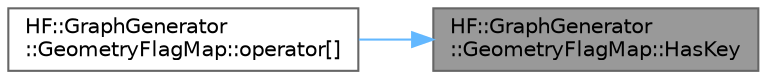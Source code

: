 digraph "HF::GraphGenerator::GeometryFlagMap::HasKey"
{
 // LATEX_PDF_SIZE
  bgcolor="transparent";
  edge [fontname=Helvetica,fontsize=10,labelfontname=Helvetica,labelfontsize=10];
  node [fontname=Helvetica,fontsize=10,shape=box,height=0.2,width=0.4];
  rankdir="RL";
  Node1 [label="HF::GraphGenerator\l::GeometryFlagMap::HasKey",height=0.2,width=0.4,color="gray40", fillcolor="grey60", style="filled", fontcolor="black",tooltip="Check if this id exists in the dictionary."];
  Node1 -> Node2 [dir="back",color="steelblue1",style="solid"];
  Node2 [label="HF::GraphGenerator\l::GeometryFlagMap::operator[]",height=0.2,width=0.4,color="grey40", fillcolor="white", style="filled",URL="$a01299.html#ae62d356ebdf806113eed7cbe701b3eaa",tooltip="Get the flag of the geometry in this hit dictionary."];
}
